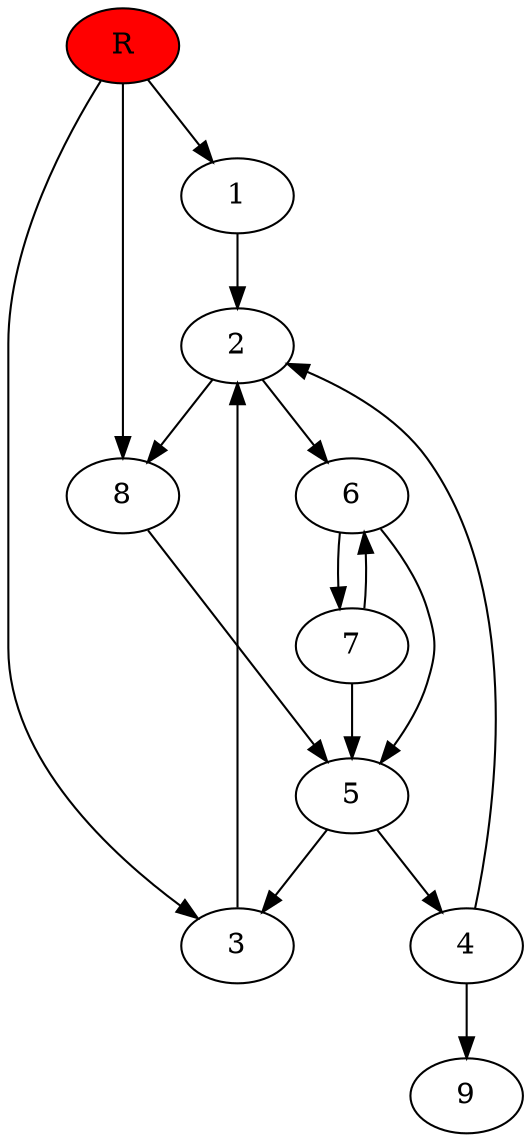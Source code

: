 digraph prb3651 {
	1
	2
	3
	4
	5
	6
	7
	8
	R [fillcolor="#ff0000" style=filled]
	1 -> 2
	2 -> 6
	2 -> 8
	3 -> 2
	4 -> 2
	4 -> 9
	5 -> 3
	5 -> 4
	6 -> 5
	6 -> 7
	7 -> 5
	7 -> 6
	8 -> 5
	R -> 1
	R -> 3
	R -> 8
}
